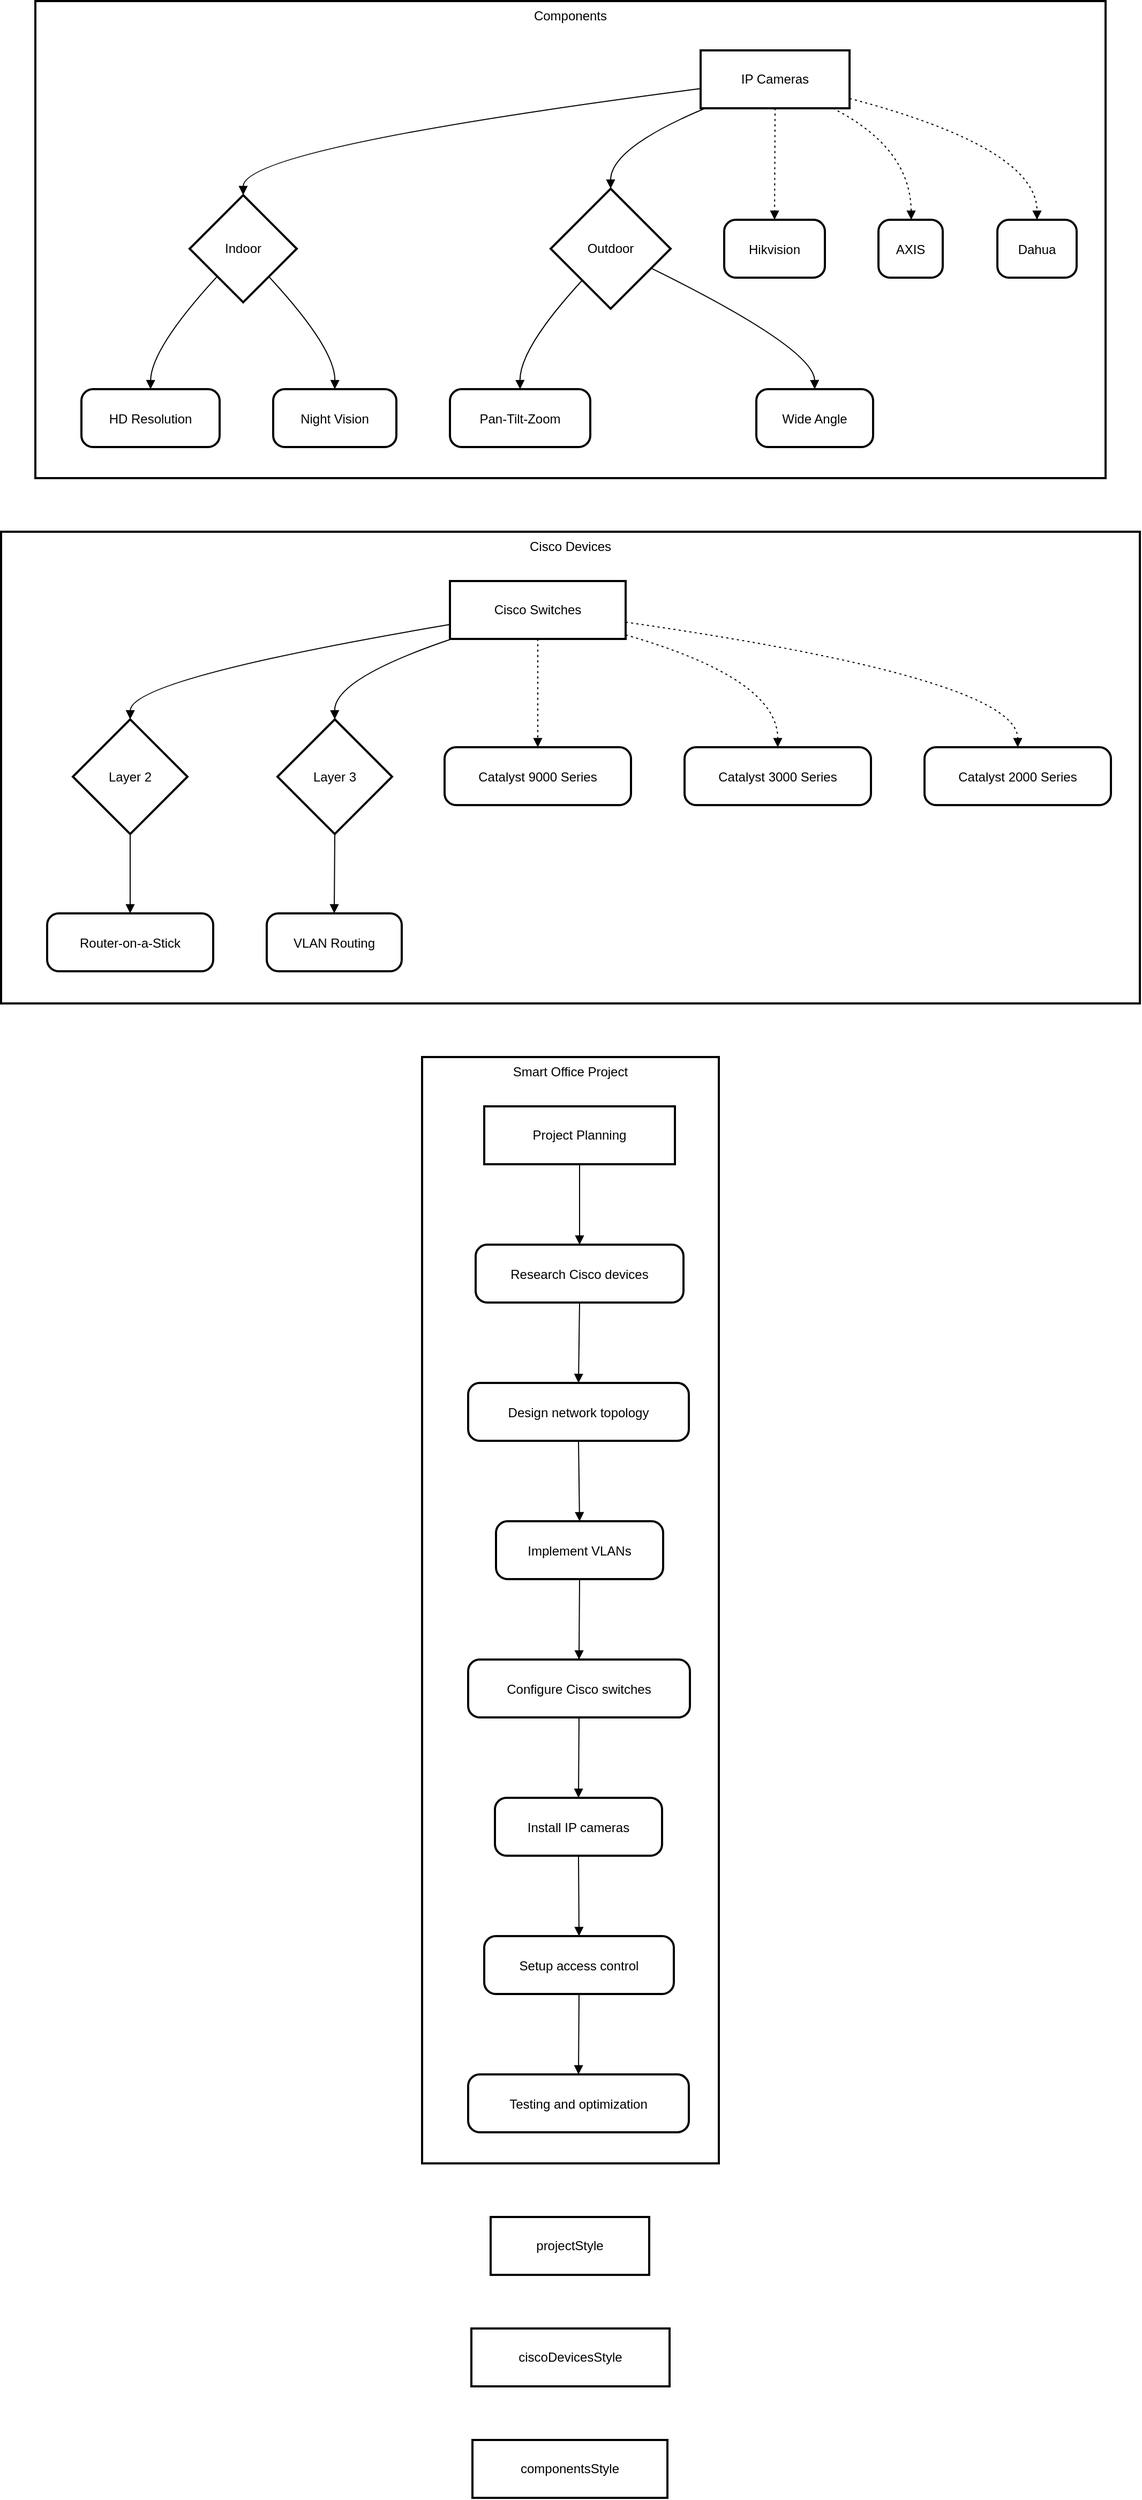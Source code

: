 <mxfile version="26.0.11">
  <diagram name="Page-1" id="rYql-2MtcpJO5RsYNPYb">
    <mxGraphModel>
      <root>
        <mxCell id="0" />
        <mxCell id="1" parent="0" />
        <mxCell id="2" value="Components" style="whiteSpace=wrap;strokeWidth=2;verticalAlign=top;" vertex="1" parent="1">
          <mxGeometry x="40" y="8" width="999" height="445" as="geometry" />
        </mxCell>
        <mxCell id="3" value="IP Cameras" style="whiteSpace=wrap;strokeWidth=2;" vertex="1" parent="2">
          <mxGeometry x="621" y="46" width="139" height="54" as="geometry" />
        </mxCell>
        <mxCell id="4" value="Indoor" style="rhombus;strokeWidth=2;whiteSpace=wrap;" vertex="1" parent="2">
          <mxGeometry x="144" y="181" width="100" height="100" as="geometry" />
        </mxCell>
        <mxCell id="5" value="Outdoor" style="rhombus;strokeWidth=2;whiteSpace=wrap;" vertex="1" parent="2">
          <mxGeometry x="481" y="175" width="112" height="112" as="geometry" />
        </mxCell>
        <mxCell id="6" value="HD Resolution" style="rounded=1;arcSize=20;strokeWidth=2" vertex="1" parent="2">
          <mxGeometry x="43" y="362" width="129" height="54" as="geometry" />
        </mxCell>
        <mxCell id="7" value="Night Vision" style="rounded=1;arcSize=20;strokeWidth=2" vertex="1" parent="2">
          <mxGeometry x="222" y="362" width="115" height="54" as="geometry" />
        </mxCell>
        <mxCell id="8" value="Pan-Tilt-Zoom" style="rounded=1;arcSize=20;strokeWidth=2" vertex="1" parent="2">
          <mxGeometry x="387" y="362" width="131" height="54" as="geometry" />
        </mxCell>
        <mxCell id="9" value="Wide Angle" style="rounded=1;arcSize=20;strokeWidth=2" vertex="1" parent="2">
          <mxGeometry x="673" y="362" width="109" height="54" as="geometry" />
        </mxCell>
        <mxCell id="10" value="Hikvision" style="rounded=1;arcSize=20;strokeWidth=2" vertex="1" parent="2">
          <mxGeometry x="643" y="204" width="94" height="54" as="geometry" />
        </mxCell>
        <mxCell id="11" value="AXIS" style="rounded=1;arcSize=20;strokeWidth=2" vertex="1" parent="2">
          <mxGeometry x="787" y="204" width="60" height="54" as="geometry" />
        </mxCell>
        <mxCell id="12" value="Dahua" style="rounded=1;arcSize=20;strokeWidth=2" vertex="1" parent="2">
          <mxGeometry x="898" y="204" width="74" height="54" as="geometry" />
        </mxCell>
        <mxCell id="13" value="" style="curved=1;startArrow=none;endArrow=block;exitX=0;exitY=0.66;entryX=0.5;entryY=0;" edge="1" parent="2" source="3" target="4">
          <mxGeometry relative="1" as="geometry">
            <Array as="points">
              <mxPoint x="194" y="137" />
            </Array>
          </mxGeometry>
        </mxCell>
        <mxCell id="14" value="" style="curved=1;startArrow=none;endArrow=block;exitX=0.04;exitY=0.99;entryX=0.5;entryY=0;" edge="1" parent="2" source="3" target="5">
          <mxGeometry relative="1" as="geometry">
            <Array as="points">
              <mxPoint x="537" y="137" />
            </Array>
          </mxGeometry>
        </mxCell>
        <mxCell id="15" value="" style="curved=1;startArrow=none;endArrow=block;exitX=0.04;exitY=0.99;entryX=0.5;entryY=-0.01;" edge="1" parent="2" source="4" target="6">
          <mxGeometry relative="1" as="geometry">
            <Array as="points">
              <mxPoint x="108" y="324" />
            </Array>
          </mxGeometry>
        </mxCell>
        <mxCell id="16" value="" style="curved=1;startArrow=none;endArrow=block;exitX=0.95;exitY=0.99;entryX=0.5;entryY=-0.01;" edge="1" parent="2" source="4" target="7">
          <mxGeometry relative="1" as="geometry">
            <Array as="points">
              <mxPoint x="280" y="324" />
            </Array>
          </mxGeometry>
        </mxCell>
        <mxCell id="17" value="" style="curved=1;startArrow=none;endArrow=block;exitX=0.05;exitY=1;entryX=0.5;entryY=-0.01;" edge="1" parent="2" source="5" target="8">
          <mxGeometry relative="1" as="geometry">
            <Array as="points">
              <mxPoint x="452" y="324" />
            </Array>
          </mxGeometry>
        </mxCell>
        <mxCell id="18" value="" style="curved=1;startArrow=none;endArrow=block;exitX=1;exitY=0.74;entryX=0.5;entryY=-0.01;" edge="1" parent="2" source="5" target="9">
          <mxGeometry relative="1" as="geometry">
            <Array as="points">
              <mxPoint x="727" y="324" />
            </Array>
          </mxGeometry>
        </mxCell>
        <mxCell id="19" value="" style="curved=1;dashed=1;dashPattern=2 3;startArrow=none;endArrow=block;exitX=0.5;exitY=0.99;entryX=0.5;entryY=-0.01;" edge="1" parent="2" source="3" target="10">
          <mxGeometry relative="1" as="geometry">
            <Array as="points" />
          </mxGeometry>
        </mxCell>
        <mxCell id="20" value="" style="curved=1;dashed=1;dashPattern=2 3;startArrow=none;endArrow=block;exitX=0.88;exitY=0.99;entryX=0.51;entryY=-0.01;" edge="1" parent="2" source="3" target="11">
          <mxGeometry relative="1" as="geometry">
            <Array as="points">
              <mxPoint x="817" y="137" />
            </Array>
          </mxGeometry>
        </mxCell>
        <mxCell id="21" value="" style="curved=1;dashed=1;dashPattern=2 3;startArrow=none;endArrow=block;exitX=1;exitY=0.83;entryX=0.5;entryY=-0.01;" edge="1" parent="2" source="3" target="12">
          <mxGeometry relative="1" as="geometry">
            <Array as="points">
              <mxPoint x="935" y="137" />
            </Array>
          </mxGeometry>
        </mxCell>
        <mxCell id="22" value="Cisco Devices" style="whiteSpace=wrap;strokeWidth=2;verticalAlign=top;" vertex="1" parent="1">
          <mxGeometry x="8" y="503" width="1063" height="440" as="geometry" />
        </mxCell>
        <mxCell id="23" value="Cisco Switches" style="whiteSpace=wrap;strokeWidth=2;" vertex="1" parent="22">
          <mxGeometry x="419" y="46" width="164" height="54" as="geometry" />
        </mxCell>
        <mxCell id="24" value="Layer 2" style="rhombus;strokeWidth=2;whiteSpace=wrap;" vertex="1" parent="22">
          <mxGeometry x="67" y="175" width="107" height="107" as="geometry" />
        </mxCell>
        <mxCell id="25" value="Layer 3" style="rhombus;strokeWidth=2;whiteSpace=wrap;" vertex="1" parent="22">
          <mxGeometry x="258" y="175" width="107" height="107" as="geometry" />
        </mxCell>
        <mxCell id="26" value="Router-on-a-Stick" style="rounded=1;arcSize=20;strokeWidth=2" vertex="1" parent="22">
          <mxGeometry x="43" y="356" width="155" height="54" as="geometry" />
        </mxCell>
        <mxCell id="27" value="VLAN Routing" style="rounded=1;arcSize=20;strokeWidth=2" vertex="1" parent="22">
          <mxGeometry x="248" y="356" width="126" height="54" as="geometry" />
        </mxCell>
        <mxCell id="28" value="Catalyst 9000 Series" style="rounded=1;arcSize=20;strokeWidth=2" vertex="1" parent="22">
          <mxGeometry x="414" y="201" width="174" height="54" as="geometry" />
        </mxCell>
        <mxCell id="29" value="Catalyst 3000 Series" style="rounded=1;arcSize=20;strokeWidth=2" vertex="1" parent="22">
          <mxGeometry x="638" y="201" width="174" height="54" as="geometry" />
        </mxCell>
        <mxCell id="30" value="Catalyst 2000 Series" style="rounded=1;arcSize=20;strokeWidth=2" vertex="1" parent="22">
          <mxGeometry x="862" y="201" width="174" height="54" as="geometry" />
        </mxCell>
        <mxCell id="31" value="" style="curved=1;startArrow=none;endArrow=block;exitX=0;exitY=0.75;entryX=0.5;entryY=0;" edge="1" parent="22" source="23" target="24">
          <mxGeometry relative="1" as="geometry">
            <Array as="points">
              <mxPoint x="121" y="137" />
            </Array>
          </mxGeometry>
        </mxCell>
        <mxCell id="32" value="" style="curved=1;startArrow=none;endArrow=block;exitX=0.02;exitY=0.99;entryX=0.5;entryY=0;" edge="1" parent="22" source="23" target="25">
          <mxGeometry relative="1" as="geometry">
            <Array as="points">
              <mxPoint x="311" y="137" />
            </Array>
          </mxGeometry>
        </mxCell>
        <mxCell id="33" value="" style="curved=1;startArrow=none;endArrow=block;exitX=0.5;exitY=0.99;entryX=0.5;entryY=0;" edge="1" parent="22" source="24" target="26">
          <mxGeometry relative="1" as="geometry">
            <Array as="points" />
          </mxGeometry>
        </mxCell>
        <mxCell id="34" value="" style="curved=1;startArrow=none;endArrow=block;exitX=0.5;exitY=0.99;entryX=0.5;entryY=0;" edge="1" parent="22" source="25" target="27">
          <mxGeometry relative="1" as="geometry">
            <Array as="points" />
          </mxGeometry>
        </mxCell>
        <mxCell id="35" value="" style="curved=1;dashed=1;dashPattern=2 3;startArrow=none;endArrow=block;exitX=0.5;exitY=0.99;entryX=0.5;entryY=0;" edge="1" parent="22" source="23" target="28">
          <mxGeometry relative="1" as="geometry">
            <Array as="points" />
          </mxGeometry>
        </mxCell>
        <mxCell id="36" value="" style="curved=1;dashed=1;dashPattern=2 3;startArrow=none;endArrow=block;exitX=1;exitY=0.93;entryX=0.5;entryY=0;" edge="1" parent="22" source="23" target="29">
          <mxGeometry relative="1" as="geometry">
            <Array as="points">
              <mxPoint x="725" y="137" />
            </Array>
          </mxGeometry>
        </mxCell>
        <mxCell id="37" value="" style="curved=1;dashed=1;dashPattern=2 3;startArrow=none;endArrow=block;exitX=1;exitY=0.71;entryX=0.5;entryY=0;" edge="1" parent="22" source="23" target="30">
          <mxGeometry relative="1" as="geometry">
            <Array as="points">
              <mxPoint x="949" y="137" />
            </Array>
          </mxGeometry>
        </mxCell>
        <mxCell id="38" value="Smart Office Project" style="whiteSpace=wrap;strokeWidth=2;verticalAlign=top;" vertex="1" parent="1">
          <mxGeometry x="401" y="993" width="277" height="1032" as="geometry" />
        </mxCell>
        <mxCell id="39" value="Project Planning" style="whiteSpace=wrap;strokeWidth=2;" vertex="1" parent="38">
          <mxGeometry x="58" y="46" width="178" height="54" as="geometry" />
        </mxCell>
        <mxCell id="40" value="Research Cisco devices" style="rounded=1;arcSize=20;strokeWidth=2" vertex="1" parent="38">
          <mxGeometry x="50" y="175" width="194" height="54" as="geometry" />
        </mxCell>
        <mxCell id="41" value="Design network topology" style="rounded=1;arcSize=20;strokeWidth=2" vertex="1" parent="38">
          <mxGeometry x="43" y="304" width="206" height="54" as="geometry" />
        </mxCell>
        <mxCell id="42" value="Implement VLANs" style="rounded=1;arcSize=20;strokeWidth=2" vertex="1" parent="38">
          <mxGeometry x="69" y="433" width="156" height="54" as="geometry" />
        </mxCell>
        <mxCell id="43" value="Configure Cisco switches" style="rounded=1;arcSize=20;strokeWidth=2" vertex="1" parent="38">
          <mxGeometry x="43" y="562" width="207" height="54" as="geometry" />
        </mxCell>
        <mxCell id="44" value="Install IP cameras" style="rounded=1;arcSize=20;strokeWidth=2" vertex="1" parent="38">
          <mxGeometry x="68" y="691" width="156" height="54" as="geometry" />
        </mxCell>
        <mxCell id="45" value="Setup access control" style="rounded=1;arcSize=20;strokeWidth=2" vertex="1" parent="38">
          <mxGeometry x="58" y="820" width="177" height="54" as="geometry" />
        </mxCell>
        <mxCell id="46" value="Testing and optimization" style="rounded=1;arcSize=20;strokeWidth=2" vertex="1" parent="38">
          <mxGeometry x="43" y="949" width="206" height="54" as="geometry" />
        </mxCell>
        <mxCell id="47" value="" style="curved=1;startArrow=none;endArrow=block;exitX=0.5;exitY=0.99;entryX=0.5;entryY=-0.01;" edge="1" parent="38" source="39" target="40">
          <mxGeometry relative="1" as="geometry">
            <Array as="points" />
          </mxGeometry>
        </mxCell>
        <mxCell id="48" value="" style="curved=1;startArrow=none;endArrow=block;exitX=0.5;exitY=0.99;entryX=0.5;entryY=-0.01;" edge="1" parent="38" source="40" target="41">
          <mxGeometry relative="1" as="geometry">
            <Array as="points" />
          </mxGeometry>
        </mxCell>
        <mxCell id="49" value="" style="curved=1;startArrow=none;endArrow=block;exitX=0.5;exitY=0.99;entryX=0.5;entryY=-0.01;" edge="1" parent="38" source="41" target="42">
          <mxGeometry relative="1" as="geometry">
            <Array as="points" />
          </mxGeometry>
        </mxCell>
        <mxCell id="50" value="" style="curved=1;startArrow=none;endArrow=block;exitX=0.5;exitY=0.99;entryX=0.5;entryY=-0.01;" edge="1" parent="38" source="42" target="43">
          <mxGeometry relative="1" as="geometry">
            <Array as="points" />
          </mxGeometry>
        </mxCell>
        <mxCell id="51" value="" style="curved=1;startArrow=none;endArrow=block;exitX=0.5;exitY=0.99;entryX=0.5;entryY=-0.01;" edge="1" parent="38" source="43" target="44">
          <mxGeometry relative="1" as="geometry">
            <Array as="points" />
          </mxGeometry>
        </mxCell>
        <mxCell id="52" value="" style="curved=1;startArrow=none;endArrow=block;exitX=0.5;exitY=0.99;entryX=0.5;entryY=-0.01;" edge="1" parent="38" source="44" target="45">
          <mxGeometry relative="1" as="geometry">
            <Array as="points" />
          </mxGeometry>
        </mxCell>
        <mxCell id="53" value="" style="curved=1;startArrow=none;endArrow=block;exitX=0.5;exitY=0.99;entryX=0.5;entryY=-0.01;" edge="1" parent="38" source="45" target="46">
          <mxGeometry relative="1" as="geometry">
            <Array as="points" />
          </mxGeometry>
        </mxCell>
        <mxCell id="54" value="projectStyle" style="whiteSpace=wrap;strokeWidth=2;" vertex="1" parent="1">
          <mxGeometry x="465" y="2075" width="148" height="54" as="geometry" />
        </mxCell>
        <mxCell id="55" value="ciscoDevicesStyle" style="whiteSpace=wrap;strokeWidth=2;" vertex="1" parent="1">
          <mxGeometry x="447" y="2179" width="185" height="54" as="geometry" />
        </mxCell>
        <mxCell id="56" value="componentsStyle" style="whiteSpace=wrap;strokeWidth=2;" vertex="1" parent="1">
          <mxGeometry x="448" y="2283" width="182" height="54" as="geometry" />
        </mxCell>
      </root>
    </mxGraphModel>
  </diagram>
</mxfile>
